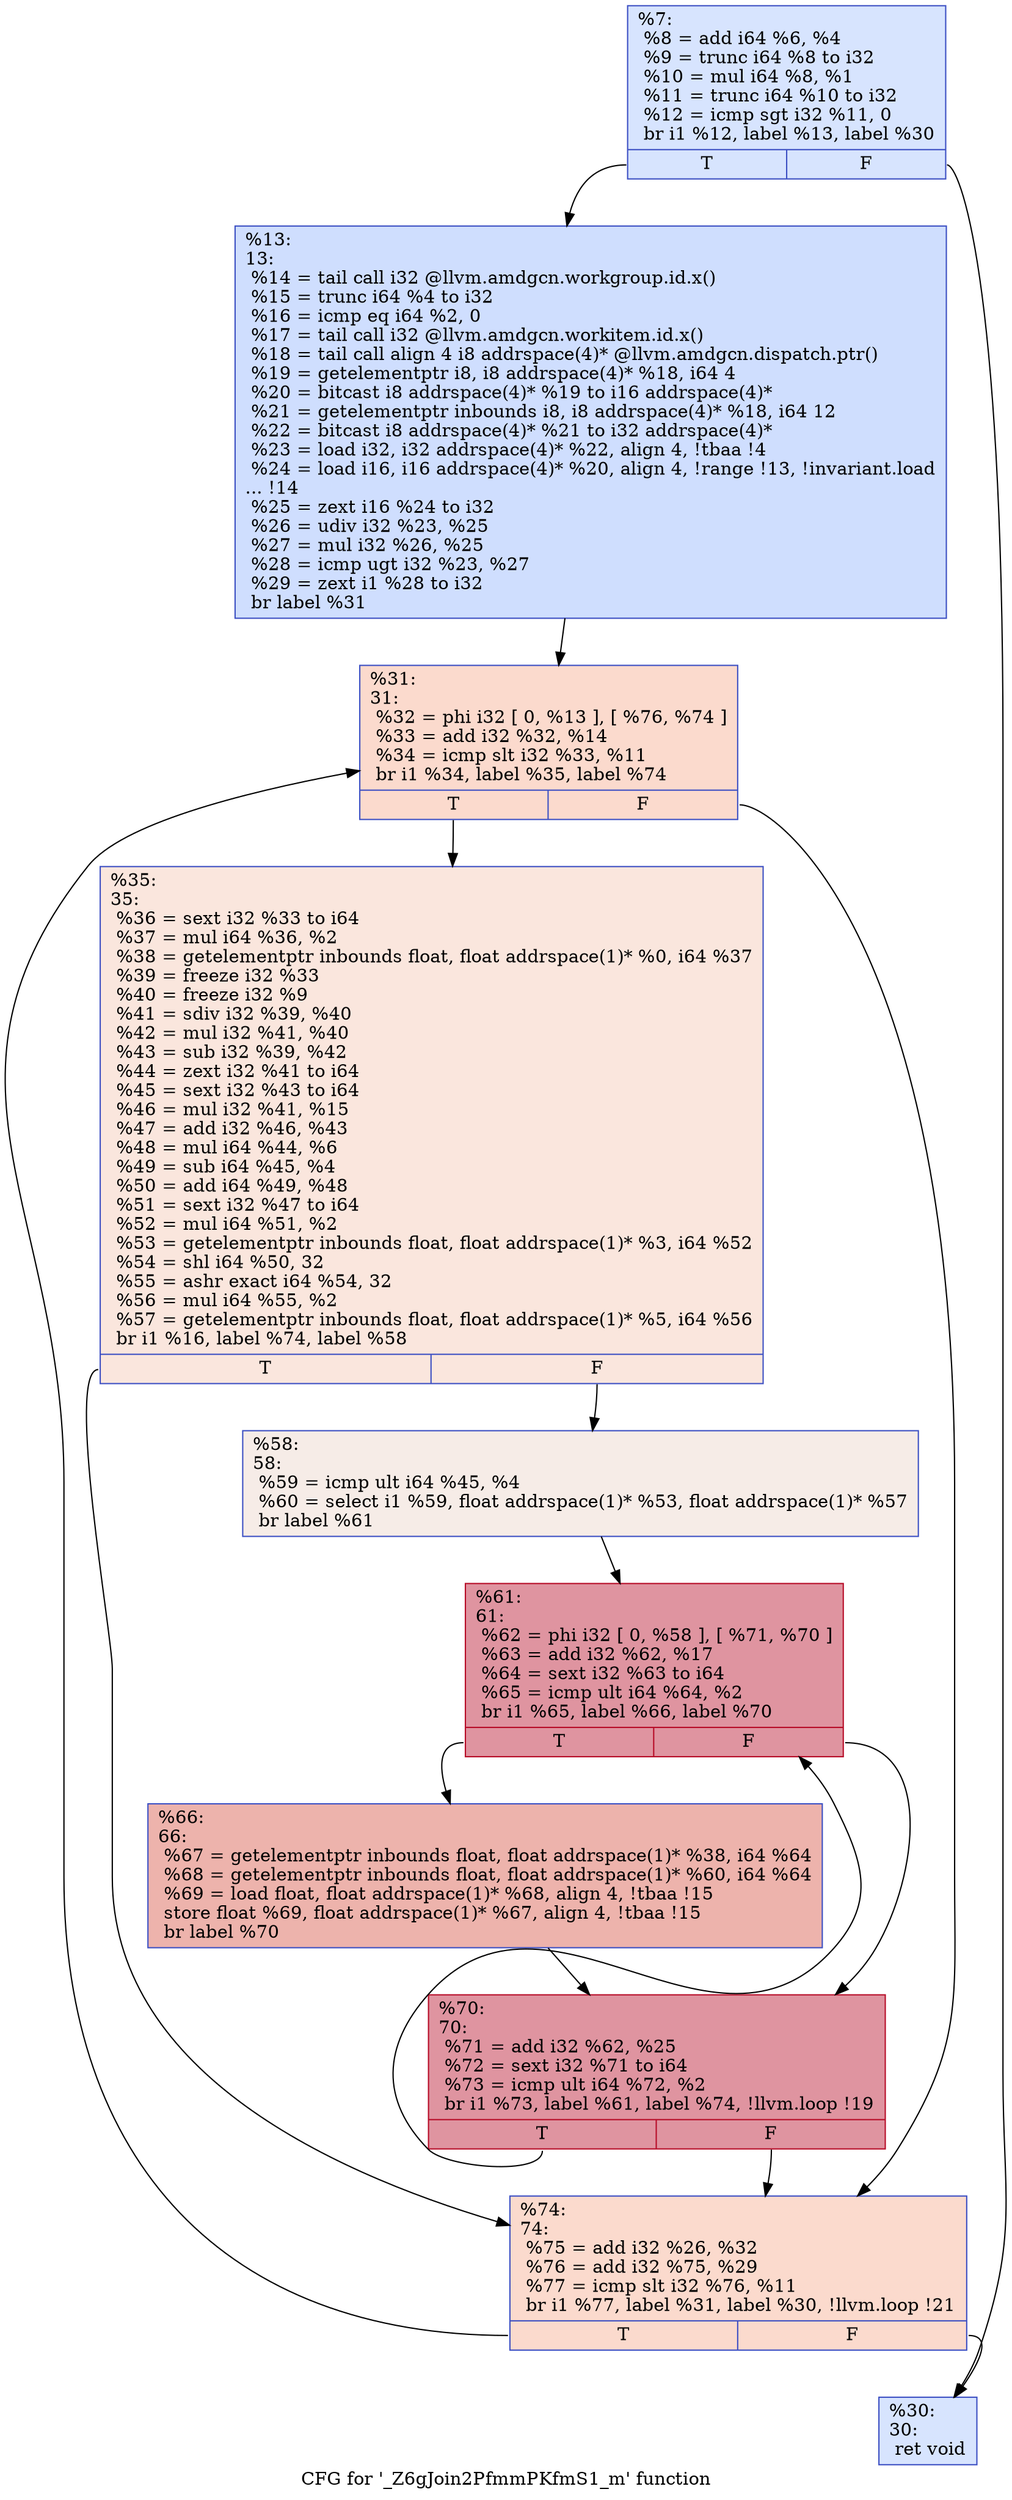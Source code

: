 digraph "CFG for '_Z6gJoin2PfmmPKfmS1_m' function" {
	label="CFG for '_Z6gJoin2PfmmPKfmS1_m' function";

	Node0x6432b70 [shape=record,color="#3d50c3ff", style=filled, fillcolor="#a5c3fe70",label="{%7:\l  %8 = add i64 %6, %4\l  %9 = trunc i64 %8 to i32\l  %10 = mul i64 %8, %1\l  %11 = trunc i64 %10 to i32\l  %12 = icmp sgt i32 %11, 0\l  br i1 %12, label %13, label %30\l|{<s0>T|<s1>F}}"];
	Node0x6432b70:s0 -> Node0x6433460;
	Node0x6432b70:s1 -> Node0x64334f0;
	Node0x6433460 [shape=record,color="#3d50c3ff", style=filled, fillcolor="#93b5fe70",label="{%13:\l13:                                               \l  %14 = tail call i32 @llvm.amdgcn.workgroup.id.x()\l  %15 = trunc i64 %4 to i32\l  %16 = icmp eq i64 %2, 0\l  %17 = tail call i32 @llvm.amdgcn.workitem.id.x()\l  %18 = tail call align 4 i8 addrspace(4)* @llvm.amdgcn.dispatch.ptr()\l  %19 = getelementptr i8, i8 addrspace(4)* %18, i64 4\l  %20 = bitcast i8 addrspace(4)* %19 to i16 addrspace(4)*\l  %21 = getelementptr inbounds i8, i8 addrspace(4)* %18, i64 12\l  %22 = bitcast i8 addrspace(4)* %21 to i32 addrspace(4)*\l  %23 = load i32, i32 addrspace(4)* %22, align 4, !tbaa !4\l  %24 = load i16, i16 addrspace(4)* %20, align 4, !range !13, !invariant.load\l... !14\l  %25 = zext i16 %24 to i32\l  %26 = udiv i32 %23, %25\l  %27 = mul i32 %26, %25\l  %28 = icmp ugt i32 %23, %27\l  %29 = zext i1 %28 to i32\l  br label %31\l}"];
	Node0x6433460 -> Node0x6435290;
	Node0x64334f0 [shape=record,color="#3d50c3ff", style=filled, fillcolor="#a5c3fe70",label="{%30:\l30:                                               \l  ret void\l}"];
	Node0x6435290 [shape=record,color="#3d50c3ff", style=filled, fillcolor="#f7ac8e70",label="{%31:\l31:                                               \l  %32 = phi i32 [ 0, %13 ], [ %76, %74 ]\l  %33 = add i32 %32, %14\l  %34 = icmp slt i32 %33, %11\l  br i1 %34, label %35, label %74\l|{<s0>T|<s1>F}}"];
	Node0x6435290:s0 -> Node0x6433980;
	Node0x6435290:s1 -> Node0x64353e0;
	Node0x6433980 [shape=record,color="#3d50c3ff", style=filled, fillcolor="#f3c7b170",label="{%35:\l35:                                               \l  %36 = sext i32 %33 to i64\l  %37 = mul i64 %36, %2\l  %38 = getelementptr inbounds float, float addrspace(1)* %0, i64 %37\l  %39 = freeze i32 %33\l  %40 = freeze i32 %9\l  %41 = sdiv i32 %39, %40\l  %42 = mul i32 %41, %40\l  %43 = sub i32 %39, %42\l  %44 = zext i32 %41 to i64\l  %45 = sext i32 %43 to i64\l  %46 = mul i32 %41, %15\l  %47 = add i32 %46, %43\l  %48 = mul i64 %44, %6\l  %49 = sub i64 %45, %4\l  %50 = add i64 %49, %48\l  %51 = sext i32 %47 to i64\l  %52 = mul i64 %51, %2\l  %53 = getelementptr inbounds float, float addrspace(1)* %3, i64 %52\l  %54 = shl i64 %50, 32\l  %55 = ashr exact i64 %54, 32\l  %56 = mul i64 %55, %2\l  %57 = getelementptr inbounds float, float addrspace(1)* %5, i64 %56\l  br i1 %16, label %74, label %58\l|{<s0>T|<s1>F}}"];
	Node0x6433980:s0 -> Node0x64353e0;
	Node0x6433980:s1 -> Node0x6436440;
	Node0x6436440 [shape=record,color="#3d50c3ff", style=filled, fillcolor="#ead5c970",label="{%58:\l58:                                               \l  %59 = icmp ult i64 %45, %4\l  %60 = select i1 %59, float addrspace(1)* %53, float addrspace(1)* %57\l  br label %61\l}"];
	Node0x6436440 -> Node0x6436680;
	Node0x6436680 [shape=record,color="#b70d28ff", style=filled, fillcolor="#b70d2870",label="{%61:\l61:                                               \l  %62 = phi i32 [ 0, %58 ], [ %71, %70 ]\l  %63 = add i32 %62, %17\l  %64 = sext i32 %63 to i64\l  %65 = icmp ult i64 %64, %2\l  br i1 %65, label %66, label %70\l|{<s0>T|<s1>F}}"];
	Node0x6436680:s0 -> Node0x6435570;
	Node0x6436680:s1 -> Node0x6436740;
	Node0x6435570 [shape=record,color="#3d50c3ff", style=filled, fillcolor="#d6524470",label="{%66:\l66:                                               \l  %67 = getelementptr inbounds float, float addrspace(1)* %38, i64 %64\l  %68 = getelementptr inbounds float, float addrspace(1)* %60, i64 %64\l  %69 = load float, float addrspace(1)* %68, align 4, !tbaa !15\l  store float %69, float addrspace(1)* %67, align 4, !tbaa !15\l  br label %70\l}"];
	Node0x6435570 -> Node0x6436740;
	Node0x6436740 [shape=record,color="#b70d28ff", style=filled, fillcolor="#b70d2870",label="{%70:\l70:                                               \l  %71 = add i32 %62, %25\l  %72 = sext i32 %71 to i64\l  %73 = icmp ult i64 %72, %2\l  br i1 %73, label %61, label %74, !llvm.loop !19\l|{<s0>T|<s1>F}}"];
	Node0x6436740:s0 -> Node0x6436680;
	Node0x6436740:s1 -> Node0x64353e0;
	Node0x64353e0 [shape=record,color="#3d50c3ff", style=filled, fillcolor="#f7ac8e70",label="{%74:\l74:                                               \l  %75 = add i32 %26, %32\l  %76 = add i32 %75, %29\l  %77 = icmp slt i32 %76, %11\l  br i1 %77, label %31, label %30, !llvm.loop !21\l|{<s0>T|<s1>F}}"];
	Node0x64353e0:s0 -> Node0x6435290;
	Node0x64353e0:s1 -> Node0x64334f0;
}
